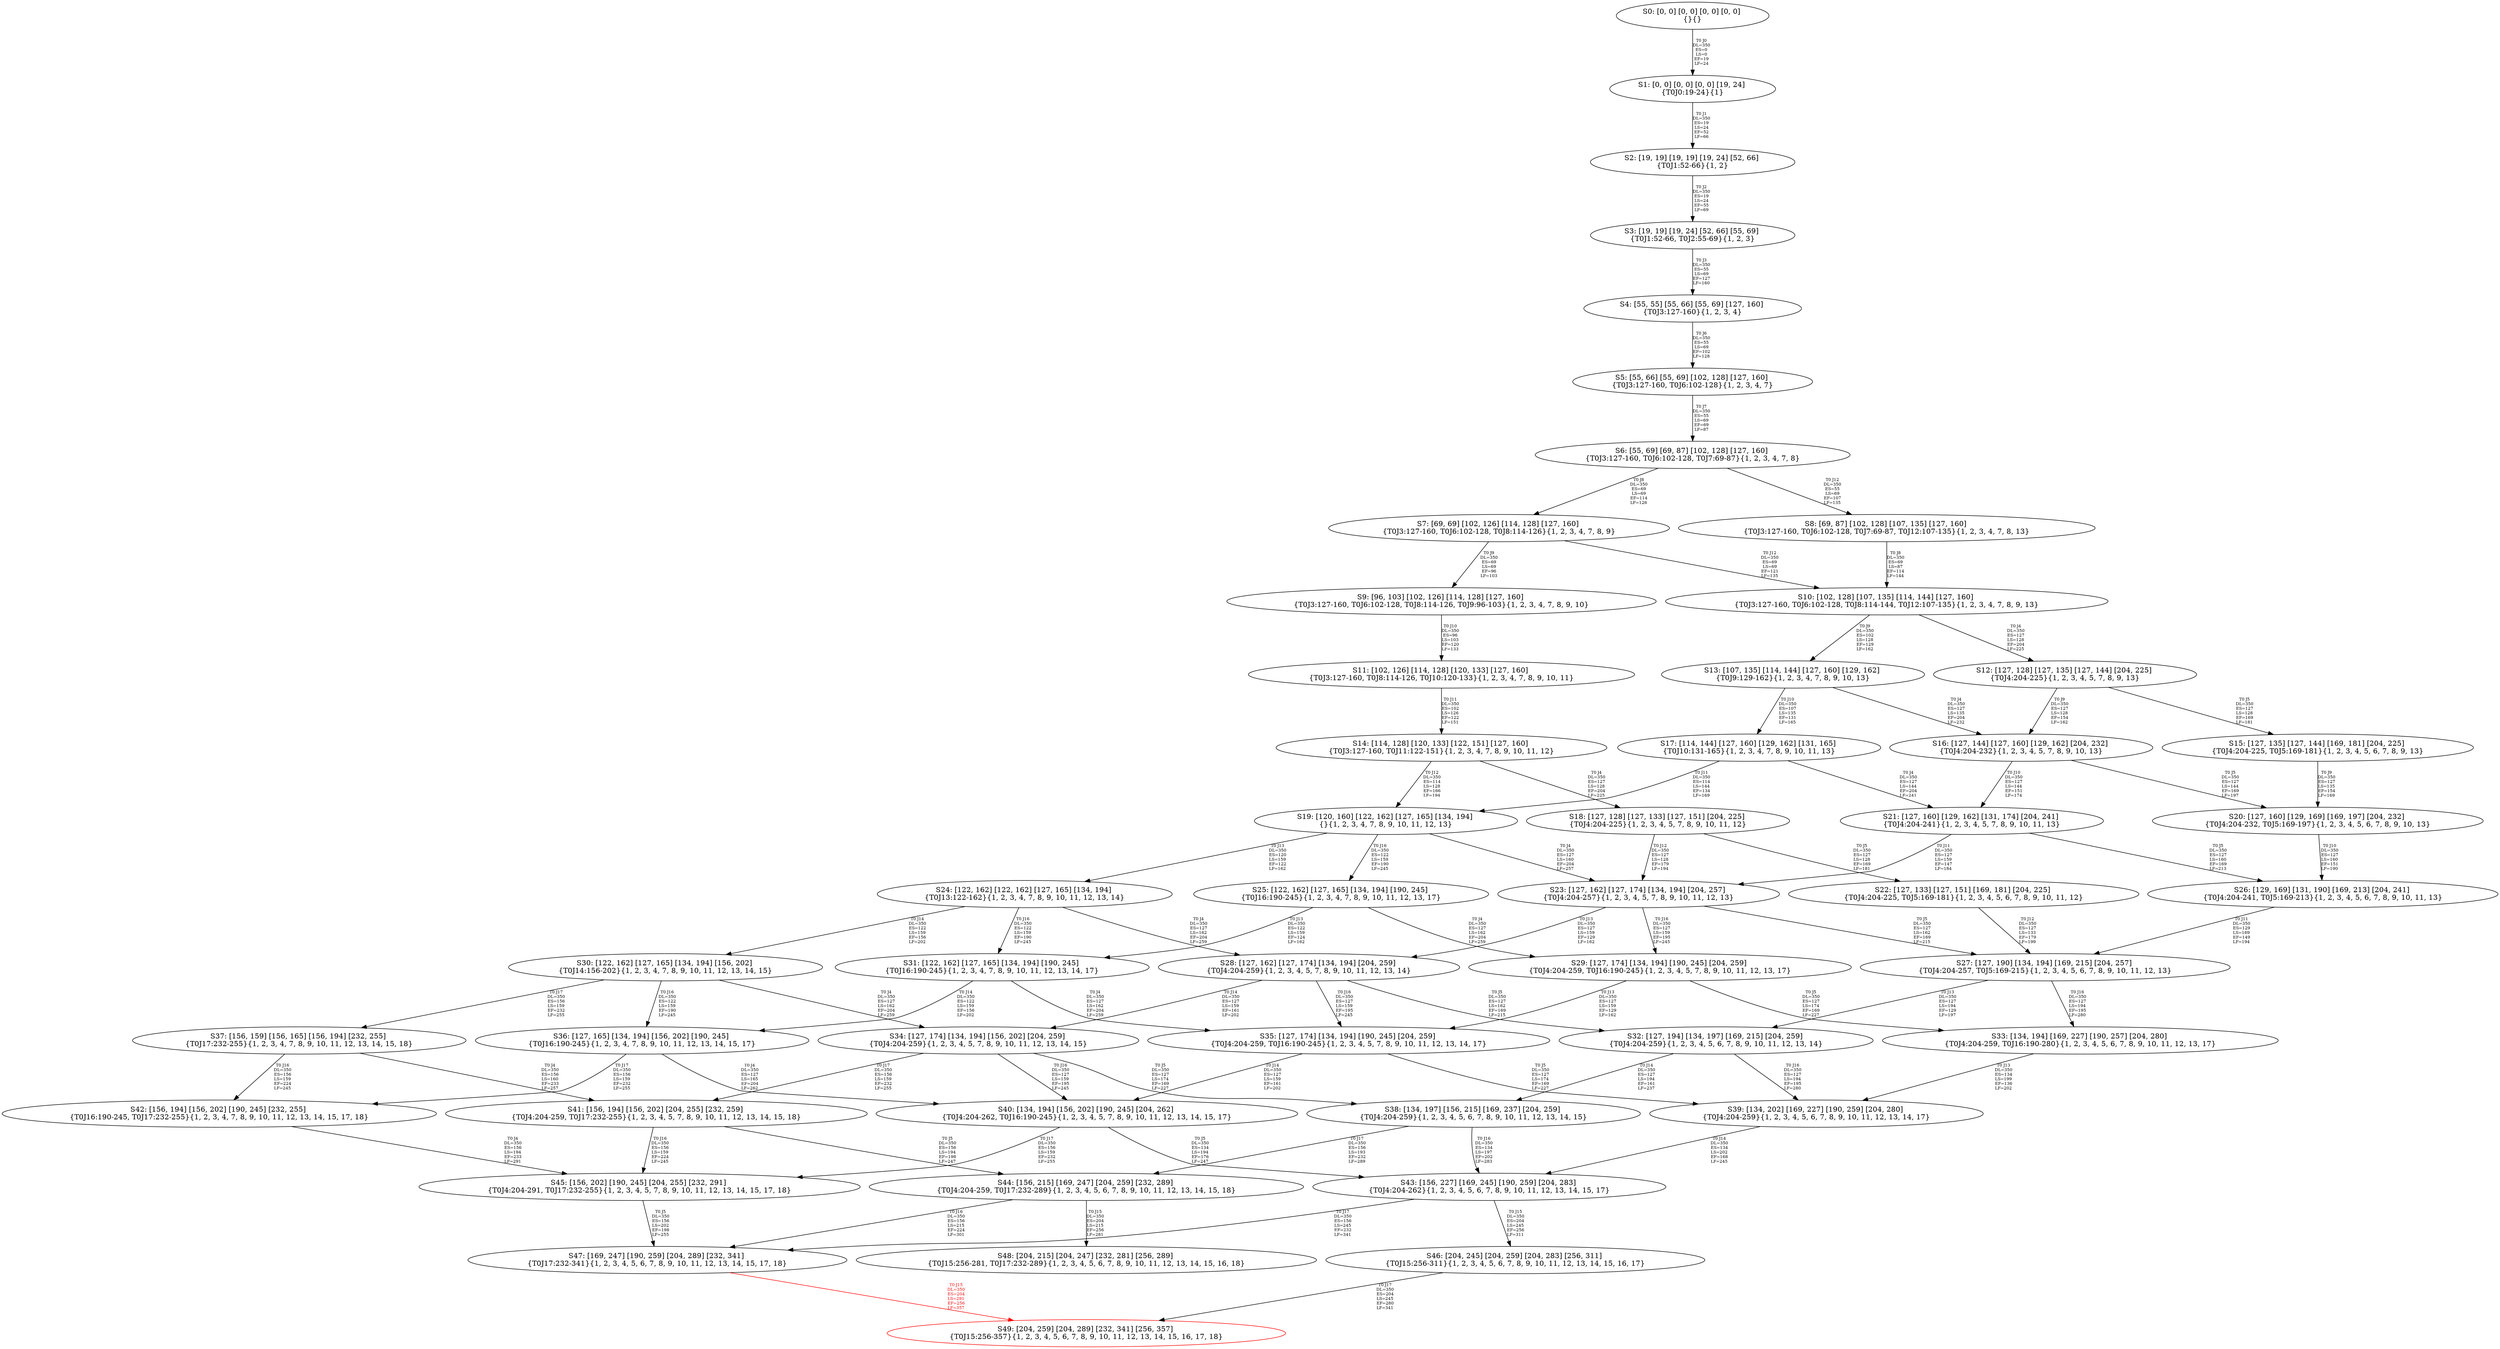 digraph {
	S0[label="S0: [0, 0] [0, 0] [0, 0] [0, 0] \n{}{}"];
	S1[label="S1: [0, 0] [0, 0] [0, 0] [19, 24] \n{T0J0:19-24}{1}"];
	S2[label="S2: [19, 19] [19, 19] [19, 24] [52, 66] \n{T0J1:52-66}{1, 2}"];
	S3[label="S3: [19, 19] [19, 24] [52, 66] [55, 69] \n{T0J1:52-66, T0J2:55-69}{1, 2, 3}"];
	S4[label="S4: [55, 55] [55, 66] [55, 69] [127, 160] \n{T0J3:127-160}{1, 2, 3, 4}"];
	S5[label="S5: [55, 66] [55, 69] [102, 128] [127, 160] \n{T0J3:127-160, T0J6:102-128}{1, 2, 3, 4, 7}"];
	S6[label="S6: [55, 69] [69, 87] [102, 128] [127, 160] \n{T0J3:127-160, T0J6:102-128, T0J7:69-87}{1, 2, 3, 4, 7, 8}"];
	S7[label="S7: [69, 69] [102, 126] [114, 128] [127, 160] \n{T0J3:127-160, T0J6:102-128, T0J8:114-126}{1, 2, 3, 4, 7, 8, 9}"];
	S8[label="S8: [69, 87] [102, 128] [107, 135] [127, 160] \n{T0J3:127-160, T0J6:102-128, T0J7:69-87, T0J12:107-135}{1, 2, 3, 4, 7, 8, 13}"];
	S9[label="S9: [96, 103] [102, 126] [114, 128] [127, 160] \n{T0J3:127-160, T0J6:102-128, T0J8:114-126, T0J9:96-103}{1, 2, 3, 4, 7, 8, 9, 10}"];
	S10[label="S10: [102, 128] [107, 135] [114, 144] [127, 160] \n{T0J3:127-160, T0J6:102-128, T0J8:114-144, T0J12:107-135}{1, 2, 3, 4, 7, 8, 9, 13}"];
	S11[label="S11: [102, 126] [114, 128] [120, 133] [127, 160] \n{T0J3:127-160, T0J8:114-126, T0J10:120-133}{1, 2, 3, 4, 7, 8, 9, 10, 11}"];
	S12[label="S12: [127, 128] [127, 135] [127, 144] [204, 225] \n{T0J4:204-225}{1, 2, 3, 4, 5, 7, 8, 9, 13}"];
	S13[label="S13: [107, 135] [114, 144] [127, 160] [129, 162] \n{T0J9:129-162}{1, 2, 3, 4, 7, 8, 9, 10, 13}"];
	S14[label="S14: [114, 128] [120, 133] [122, 151] [127, 160] \n{T0J3:127-160, T0J11:122-151}{1, 2, 3, 4, 7, 8, 9, 10, 11, 12}"];
	S15[label="S15: [127, 135] [127, 144] [169, 181] [204, 225] \n{T0J4:204-225, T0J5:169-181}{1, 2, 3, 4, 5, 6, 7, 8, 9, 13}"];
	S16[label="S16: [127, 144] [127, 160] [129, 162] [204, 232] \n{T0J4:204-232}{1, 2, 3, 4, 5, 7, 8, 9, 10, 13}"];
	S17[label="S17: [114, 144] [127, 160] [129, 162] [131, 165] \n{T0J10:131-165}{1, 2, 3, 4, 7, 8, 9, 10, 11, 13}"];
	S18[label="S18: [127, 128] [127, 133] [127, 151] [204, 225] \n{T0J4:204-225}{1, 2, 3, 4, 5, 7, 8, 9, 10, 11, 12}"];
	S19[label="S19: [120, 160] [122, 162] [127, 165] [134, 194] \n{}{1, 2, 3, 4, 7, 8, 9, 10, 11, 12, 13}"];
	S20[label="S20: [127, 160] [129, 169] [169, 197] [204, 232] \n{T0J4:204-232, T0J5:169-197}{1, 2, 3, 4, 5, 6, 7, 8, 9, 10, 13}"];
	S21[label="S21: [127, 160] [129, 162] [131, 174] [204, 241] \n{T0J4:204-241}{1, 2, 3, 4, 5, 7, 8, 9, 10, 11, 13}"];
	S22[label="S22: [127, 133] [127, 151] [169, 181] [204, 225] \n{T0J4:204-225, T0J5:169-181}{1, 2, 3, 4, 5, 6, 7, 8, 9, 10, 11, 12}"];
	S23[label="S23: [127, 162] [127, 174] [134, 194] [204, 257] \n{T0J4:204-257}{1, 2, 3, 4, 5, 7, 8, 9, 10, 11, 12, 13}"];
	S24[label="S24: [122, 162] [122, 162] [127, 165] [134, 194] \n{T0J13:122-162}{1, 2, 3, 4, 7, 8, 9, 10, 11, 12, 13, 14}"];
	S25[label="S25: [122, 162] [127, 165] [134, 194] [190, 245] \n{T0J16:190-245}{1, 2, 3, 4, 7, 8, 9, 10, 11, 12, 13, 17}"];
	S26[label="S26: [129, 169] [131, 190] [169, 213] [204, 241] \n{T0J4:204-241, T0J5:169-213}{1, 2, 3, 4, 5, 6, 7, 8, 9, 10, 11, 13}"];
	S27[label="S27: [127, 190] [134, 194] [169, 215] [204, 257] \n{T0J4:204-257, T0J5:169-215}{1, 2, 3, 4, 5, 6, 7, 8, 9, 10, 11, 12, 13}"];
	S28[label="S28: [127, 162] [127, 174] [134, 194] [204, 259] \n{T0J4:204-259}{1, 2, 3, 4, 5, 7, 8, 9, 10, 11, 12, 13, 14}"];
	S29[label="S29: [127, 174] [134, 194] [190, 245] [204, 259] \n{T0J4:204-259, T0J16:190-245}{1, 2, 3, 4, 5, 7, 8, 9, 10, 11, 12, 13, 17}"];
	S30[label="S30: [122, 162] [127, 165] [134, 194] [156, 202] \n{T0J14:156-202}{1, 2, 3, 4, 7, 8, 9, 10, 11, 12, 13, 14, 15}"];
	S31[label="S31: [122, 162] [127, 165] [134, 194] [190, 245] \n{T0J16:190-245}{1, 2, 3, 4, 7, 8, 9, 10, 11, 12, 13, 14, 17}"];
	S32[label="S32: [127, 194] [134, 197] [169, 215] [204, 259] \n{T0J4:204-259}{1, 2, 3, 4, 5, 6, 7, 8, 9, 10, 11, 12, 13, 14}"];
	S33[label="S33: [134, 194] [169, 227] [190, 257] [204, 280] \n{T0J4:204-259, T0J16:190-280}{1, 2, 3, 4, 5, 6, 7, 8, 9, 10, 11, 12, 13, 17}"];
	S34[label="S34: [127, 174] [134, 194] [156, 202] [204, 259] \n{T0J4:204-259}{1, 2, 3, 4, 5, 7, 8, 9, 10, 11, 12, 13, 14, 15}"];
	S35[label="S35: [127, 174] [134, 194] [190, 245] [204, 259] \n{T0J4:204-259, T0J16:190-245}{1, 2, 3, 4, 5, 7, 8, 9, 10, 11, 12, 13, 14, 17}"];
	S36[label="S36: [127, 165] [134, 194] [156, 202] [190, 245] \n{T0J16:190-245}{1, 2, 3, 4, 7, 8, 9, 10, 11, 12, 13, 14, 15, 17}"];
	S37[label="S37: [156, 159] [156, 165] [156, 194] [232, 255] \n{T0J17:232-255}{1, 2, 3, 4, 7, 8, 9, 10, 11, 12, 13, 14, 15, 18}"];
	S38[label="S38: [134, 197] [156, 215] [169, 237] [204, 259] \n{T0J4:204-259}{1, 2, 3, 4, 5, 6, 7, 8, 9, 10, 11, 12, 13, 14, 15}"];
	S39[label="S39: [134, 202] [169, 227] [190, 259] [204, 280] \n{T0J4:204-259}{1, 2, 3, 4, 5, 6, 7, 8, 9, 10, 11, 12, 13, 14, 17}"];
	S40[label="S40: [134, 194] [156, 202] [190, 245] [204, 262] \n{T0J4:204-262, T0J16:190-245}{1, 2, 3, 4, 5, 7, 8, 9, 10, 11, 12, 13, 14, 15, 17}"];
	S41[label="S41: [156, 194] [156, 202] [204, 255] [232, 259] \n{T0J4:204-259, T0J17:232-255}{1, 2, 3, 4, 5, 7, 8, 9, 10, 11, 12, 13, 14, 15, 18}"];
	S42[label="S42: [156, 194] [156, 202] [190, 245] [232, 255] \n{T0J16:190-245, T0J17:232-255}{1, 2, 3, 4, 7, 8, 9, 10, 11, 12, 13, 14, 15, 17, 18}"];
	S43[label="S43: [156, 227] [169, 245] [190, 259] [204, 283] \n{T0J4:204-262}{1, 2, 3, 4, 5, 6, 7, 8, 9, 10, 11, 12, 13, 14, 15, 17}"];
	S44[label="S44: [156, 215] [169, 247] [204, 259] [232, 289] \n{T0J4:204-259, T0J17:232-289}{1, 2, 3, 4, 5, 6, 7, 8, 9, 10, 11, 12, 13, 14, 15, 18}"];
	S45[label="S45: [156, 202] [190, 245] [204, 255] [232, 291] \n{T0J4:204-291, T0J17:232-255}{1, 2, 3, 4, 5, 7, 8, 9, 10, 11, 12, 13, 14, 15, 17, 18}"];
	S46[label="S46: [204, 245] [204, 259] [204, 283] [256, 311] \n{T0J15:256-311}{1, 2, 3, 4, 5, 6, 7, 8, 9, 10, 11, 12, 13, 14, 15, 16, 17}"];
	S47[label="S47: [169, 247] [190, 259] [204, 289] [232, 341] \n{T0J17:232-341}{1, 2, 3, 4, 5, 6, 7, 8, 9, 10, 11, 12, 13, 14, 15, 17, 18}"];
	S48[label="S48: [204, 215] [204, 247] [232, 281] [256, 289] \n{T0J15:256-281, T0J17:232-289}{1, 2, 3, 4, 5, 6, 7, 8, 9, 10, 11, 12, 13, 14, 15, 16, 18}"];
	S49[label="S49: [204, 259] [204, 289] [232, 341] [256, 357] \n{T0J15:256-357}{1, 2, 3, 4, 5, 6, 7, 8, 9, 10, 11, 12, 13, 14, 15, 16, 17, 18}"];
	S0 -> S1[label="T0 J0\nDL=350\nES=0\nLS=0\nEF=19\nLF=24",fontsize=8];
	S1 -> S2[label="T0 J1\nDL=350\nES=19\nLS=24\nEF=52\nLF=66",fontsize=8];
	S2 -> S3[label="T0 J2\nDL=350\nES=19\nLS=24\nEF=55\nLF=69",fontsize=8];
	S3 -> S4[label="T0 J3\nDL=350\nES=55\nLS=69\nEF=127\nLF=160",fontsize=8];
	S4 -> S5[label="T0 J6\nDL=350\nES=55\nLS=69\nEF=102\nLF=128",fontsize=8];
	S5 -> S6[label="T0 J7\nDL=350\nES=55\nLS=69\nEF=69\nLF=87",fontsize=8];
	S6 -> S7[label="T0 J8\nDL=350\nES=69\nLS=69\nEF=114\nLF=126",fontsize=8];
	S6 -> S8[label="T0 J12\nDL=350\nES=55\nLS=69\nEF=107\nLF=135",fontsize=8];
	S7 -> S9[label="T0 J9\nDL=350\nES=69\nLS=69\nEF=96\nLF=103",fontsize=8];
	S7 -> S10[label="T0 J12\nDL=350\nES=69\nLS=69\nEF=121\nLF=135",fontsize=8];
	S8 -> S10[label="T0 J8\nDL=350\nES=69\nLS=87\nEF=114\nLF=144",fontsize=8];
	S9 -> S11[label="T0 J10\nDL=350\nES=96\nLS=103\nEF=120\nLF=133",fontsize=8];
	S10 -> S12[label="T0 J4\nDL=350\nES=127\nLS=128\nEF=204\nLF=225",fontsize=8];
	S10 -> S13[label="T0 J9\nDL=350\nES=102\nLS=128\nEF=129\nLF=162",fontsize=8];
	S11 -> S14[label="T0 J11\nDL=350\nES=102\nLS=126\nEF=122\nLF=151",fontsize=8];
	S12 -> S15[label="T0 J5\nDL=350\nES=127\nLS=128\nEF=169\nLF=181",fontsize=8];
	S12 -> S16[label="T0 J9\nDL=350\nES=127\nLS=128\nEF=154\nLF=162",fontsize=8];
	S13 -> S16[label="T0 J4\nDL=350\nES=127\nLS=135\nEF=204\nLF=232",fontsize=8];
	S13 -> S17[label="T0 J10\nDL=350\nES=107\nLS=135\nEF=131\nLF=165",fontsize=8];
	S14 -> S18[label="T0 J4\nDL=350\nES=127\nLS=128\nEF=204\nLF=225",fontsize=8];
	S14 -> S19[label="T0 J12\nDL=350\nES=114\nLS=128\nEF=166\nLF=194",fontsize=8];
	S15 -> S20[label="T0 J9\nDL=350\nES=127\nLS=135\nEF=154\nLF=169",fontsize=8];
	S16 -> S20[label="T0 J5\nDL=350\nES=127\nLS=144\nEF=169\nLF=197",fontsize=8];
	S16 -> S21[label="T0 J10\nDL=350\nES=127\nLS=144\nEF=151\nLF=174",fontsize=8];
	S17 -> S21[label="T0 J4\nDL=350\nES=127\nLS=144\nEF=204\nLF=241",fontsize=8];
	S17 -> S19[label="T0 J11\nDL=350\nES=114\nLS=144\nEF=134\nLF=169",fontsize=8];
	S18 -> S22[label="T0 J5\nDL=350\nES=127\nLS=128\nEF=169\nLF=181",fontsize=8];
	S18 -> S23[label="T0 J12\nDL=350\nES=127\nLS=128\nEF=179\nLF=194",fontsize=8];
	S19 -> S23[label="T0 J4\nDL=350\nES=127\nLS=160\nEF=204\nLF=257",fontsize=8];
	S19 -> S24[label="T0 J13\nDL=350\nES=120\nLS=159\nEF=122\nLF=162",fontsize=8];
	S19 -> S25[label="T0 J16\nDL=350\nES=122\nLS=159\nEF=190\nLF=245",fontsize=8];
	S20 -> S26[label="T0 J10\nDL=350\nES=127\nLS=160\nEF=151\nLF=190",fontsize=8];
	S21 -> S26[label="T0 J5\nDL=350\nES=127\nLS=160\nEF=169\nLF=213",fontsize=8];
	S21 -> S23[label="T0 J11\nDL=350\nES=127\nLS=159\nEF=147\nLF=184",fontsize=8];
	S22 -> S27[label="T0 J12\nDL=350\nES=127\nLS=133\nEF=179\nLF=199",fontsize=8];
	S23 -> S27[label="T0 J5\nDL=350\nES=127\nLS=162\nEF=169\nLF=215",fontsize=8];
	S23 -> S28[label="T0 J13\nDL=350\nES=127\nLS=159\nEF=129\nLF=162",fontsize=8];
	S23 -> S29[label="T0 J16\nDL=350\nES=127\nLS=159\nEF=195\nLF=245",fontsize=8];
	S24 -> S28[label="T0 J4\nDL=350\nES=127\nLS=162\nEF=204\nLF=259",fontsize=8];
	S24 -> S30[label="T0 J14\nDL=350\nES=122\nLS=159\nEF=156\nLF=202",fontsize=8];
	S24 -> S31[label="T0 J16\nDL=350\nES=122\nLS=159\nEF=190\nLF=245",fontsize=8];
	S25 -> S29[label="T0 J4\nDL=350\nES=127\nLS=162\nEF=204\nLF=259",fontsize=8];
	S25 -> S31[label="T0 J13\nDL=350\nES=122\nLS=159\nEF=124\nLF=162",fontsize=8];
	S26 -> S27[label="T0 J11\nDL=350\nES=129\nLS=169\nEF=149\nLF=194",fontsize=8];
	S27 -> S32[label="T0 J13\nDL=350\nES=127\nLS=194\nEF=129\nLF=197",fontsize=8];
	S27 -> S33[label="T0 J16\nDL=350\nES=127\nLS=194\nEF=195\nLF=280",fontsize=8];
	S28 -> S32[label="T0 J5\nDL=350\nES=127\nLS=162\nEF=169\nLF=215",fontsize=8];
	S28 -> S34[label="T0 J14\nDL=350\nES=127\nLS=159\nEF=161\nLF=202",fontsize=8];
	S28 -> S35[label="T0 J16\nDL=350\nES=127\nLS=159\nEF=195\nLF=245",fontsize=8];
	S29 -> S33[label="T0 J5\nDL=350\nES=127\nLS=174\nEF=169\nLF=227",fontsize=8];
	S29 -> S35[label="T0 J13\nDL=350\nES=127\nLS=159\nEF=129\nLF=162",fontsize=8];
	S30 -> S34[label="T0 J4\nDL=350\nES=127\nLS=162\nEF=204\nLF=259",fontsize=8];
	S30 -> S36[label="T0 J16\nDL=350\nES=122\nLS=159\nEF=190\nLF=245",fontsize=8];
	S30 -> S37[label="T0 J17\nDL=350\nES=156\nLS=159\nEF=232\nLF=255",fontsize=8];
	S31 -> S35[label="T0 J4\nDL=350\nES=127\nLS=162\nEF=204\nLF=259",fontsize=8];
	S31 -> S36[label="T0 J14\nDL=350\nES=122\nLS=159\nEF=156\nLF=202",fontsize=8];
	S32 -> S38[label="T0 J14\nDL=350\nES=127\nLS=194\nEF=161\nLF=237",fontsize=8];
	S32 -> S39[label="T0 J16\nDL=350\nES=127\nLS=194\nEF=195\nLF=280",fontsize=8];
	S33 -> S39[label="T0 J13\nDL=350\nES=134\nLS=199\nEF=136\nLF=202",fontsize=8];
	S34 -> S38[label="T0 J5\nDL=350\nES=127\nLS=174\nEF=169\nLF=227",fontsize=8];
	S34 -> S40[label="T0 J16\nDL=350\nES=127\nLS=159\nEF=195\nLF=245",fontsize=8];
	S34 -> S41[label="T0 J17\nDL=350\nES=156\nLS=159\nEF=232\nLF=255",fontsize=8];
	S35 -> S39[label="T0 J5\nDL=350\nES=127\nLS=174\nEF=169\nLF=227",fontsize=8];
	S35 -> S40[label="T0 J14\nDL=350\nES=127\nLS=159\nEF=161\nLF=202",fontsize=8];
	S36 -> S40[label="T0 J4\nDL=350\nES=127\nLS=165\nEF=204\nLF=262",fontsize=8];
	S36 -> S42[label="T0 J17\nDL=350\nES=156\nLS=159\nEF=232\nLF=255",fontsize=8];
	S37 -> S41[label="T0 J4\nDL=350\nES=156\nLS=160\nEF=233\nLF=257",fontsize=8];
	S37 -> S42[label="T0 J16\nDL=350\nES=156\nLS=159\nEF=224\nLF=245",fontsize=8];
	S38 -> S43[label="T0 J16\nDL=350\nES=134\nLS=197\nEF=202\nLF=283",fontsize=8];
	S38 -> S44[label="T0 J17\nDL=350\nES=156\nLS=193\nEF=232\nLF=289",fontsize=8];
	S39 -> S43[label="T0 J14\nDL=350\nES=134\nLS=202\nEF=168\nLF=245",fontsize=8];
	S40 -> S43[label="T0 J5\nDL=350\nES=134\nLS=194\nEF=176\nLF=247",fontsize=8];
	S40 -> S45[label="T0 J17\nDL=350\nES=156\nLS=159\nEF=232\nLF=255",fontsize=8];
	S41 -> S44[label="T0 J5\nDL=350\nES=156\nLS=194\nEF=198\nLF=247",fontsize=8];
	S41 -> S45[label="T0 J16\nDL=350\nES=156\nLS=159\nEF=224\nLF=245",fontsize=8];
	S42 -> S45[label="T0 J4\nDL=350\nES=156\nLS=194\nEF=233\nLF=291",fontsize=8];
	S43 -> S46[label="T0 J15\nDL=350\nES=204\nLS=245\nEF=256\nLF=311",fontsize=8];
	S43 -> S47[label="T0 J17\nDL=350\nES=156\nLS=245\nEF=232\nLF=341",fontsize=8];
	S44 -> S48[label="T0 J15\nDL=350\nES=204\nLS=215\nEF=256\nLF=281",fontsize=8];
	S44 -> S47[label="T0 J16\nDL=350\nES=156\nLS=215\nEF=224\nLF=301",fontsize=8];
	S45 -> S47[label="T0 J5\nDL=350\nES=156\nLS=202\nEF=198\nLF=255",fontsize=8];
	S46 -> S49[label="T0 J17\nDL=350\nES=204\nLS=245\nEF=280\nLF=341",fontsize=8];
	S47 -> S49[label="T0 J15\nDL=350\nES=204\nLS=291\nEF=256\nLF=357",color=Red,fontcolor=Red,fontsize=8];
S49[color=Red];
}
